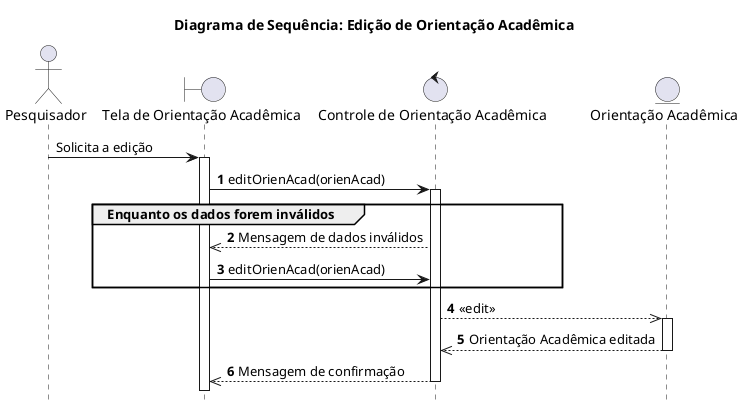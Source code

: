@startuml DiagramaEditarOrientacaoAcademica
title "Diagrama de Sequência: Edição de Orientação Acadêmica"
hide footbox

actor "Pesquisador" as Pesquisador
boundary "Tela de Orientação Acadêmica" as UIOrientacaoAcademica
control "Controle de Orientação Acadêmica" as ControleOrientacaoAcademica
entity "Orientação Acadêmica" as OrientacaoAcademica

Pesquisador -> UIOrientacaoAcademica++: Solicita a edição

autonumber
UIOrientacaoAcademica -> ControleOrientacaoAcademica++: editOrienAcad(orienAcad)

group Enquanto os dados forem inválidos
ControleOrientacaoAcademica -->> UIOrientacaoAcademica: Mensagem de dados inválidos
UIOrientacaoAcademica -> ControleOrientacaoAcademica: editOrienAcad(orienAcad)
end

ControleOrientacaoAcademica -->> OrientacaoAcademica ++: <<edit>>
OrientacaoAcademica -->> ControleOrientacaoAcademica --: Orientação Acadêmica editada
ControleOrientacaoAcademica -->> UIOrientacaoAcademica --: Mensagem de confirmação

@enduml